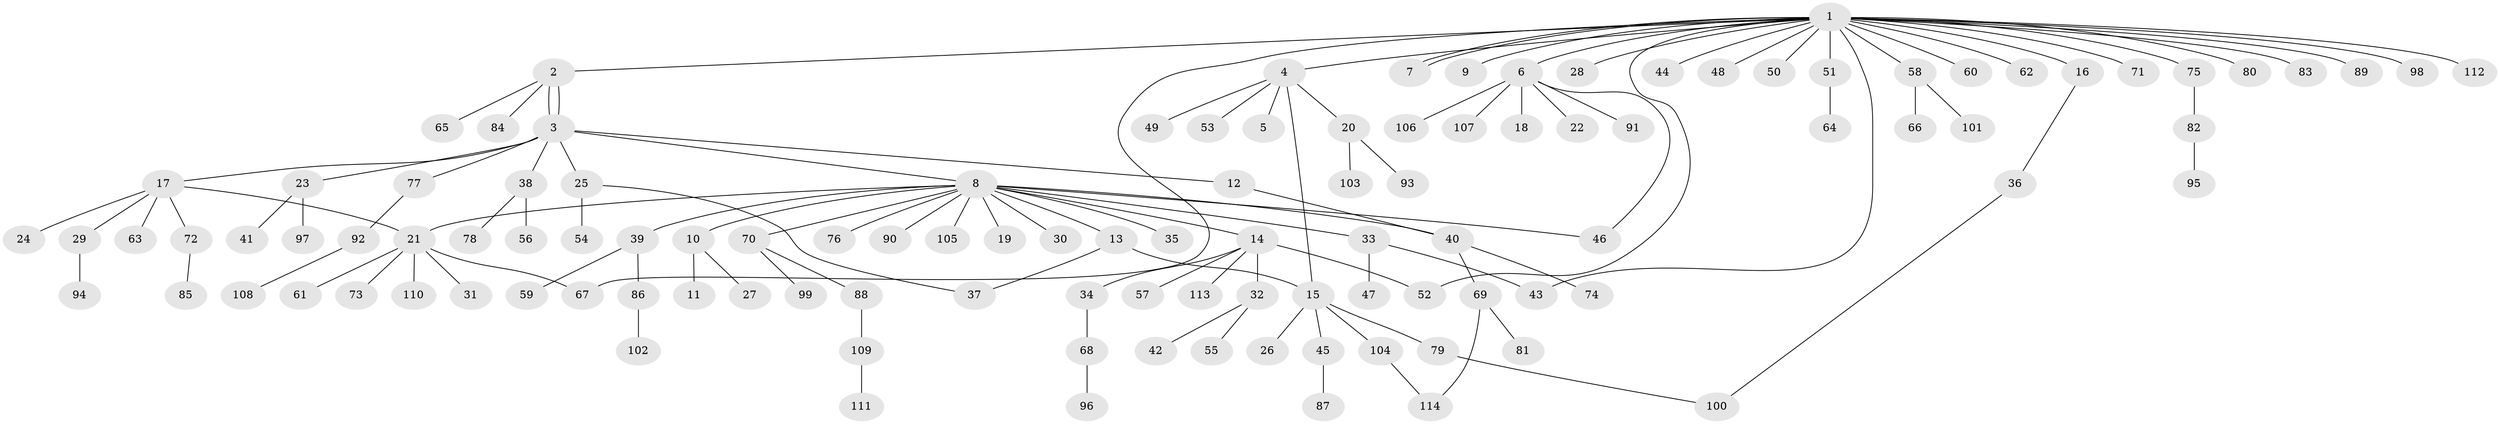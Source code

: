 // coarse degree distribution, {26: 0.014705882352941176, 10: 0.014705882352941176, 5: 0.029411764705882353, 1: 0.6617647058823529, 7: 0.014705882352941176, 2: 0.19117647058823528, 18: 0.014705882352941176, 3: 0.058823529411764705}
// Generated by graph-tools (version 1.1) at 2025/17/03/04/25 18:17:58]
// undirected, 114 vertices, 125 edges
graph export_dot {
graph [start="1"]
  node [color=gray90,style=filled];
  1;
  2;
  3;
  4;
  5;
  6;
  7;
  8;
  9;
  10;
  11;
  12;
  13;
  14;
  15;
  16;
  17;
  18;
  19;
  20;
  21;
  22;
  23;
  24;
  25;
  26;
  27;
  28;
  29;
  30;
  31;
  32;
  33;
  34;
  35;
  36;
  37;
  38;
  39;
  40;
  41;
  42;
  43;
  44;
  45;
  46;
  47;
  48;
  49;
  50;
  51;
  52;
  53;
  54;
  55;
  56;
  57;
  58;
  59;
  60;
  61;
  62;
  63;
  64;
  65;
  66;
  67;
  68;
  69;
  70;
  71;
  72;
  73;
  74;
  75;
  76;
  77;
  78;
  79;
  80;
  81;
  82;
  83;
  84;
  85;
  86;
  87;
  88;
  89;
  90;
  91;
  92;
  93;
  94;
  95;
  96;
  97;
  98;
  99;
  100;
  101;
  102;
  103;
  104;
  105;
  106;
  107;
  108;
  109;
  110;
  111;
  112;
  113;
  114;
  1 -- 2;
  1 -- 4;
  1 -- 6;
  1 -- 7;
  1 -- 7;
  1 -- 9;
  1 -- 16;
  1 -- 28;
  1 -- 43;
  1 -- 44;
  1 -- 48;
  1 -- 50;
  1 -- 51;
  1 -- 52;
  1 -- 58;
  1 -- 60;
  1 -- 62;
  1 -- 67;
  1 -- 71;
  1 -- 75;
  1 -- 80;
  1 -- 83;
  1 -- 89;
  1 -- 98;
  1 -- 112;
  2 -- 3;
  2 -- 3;
  2 -- 65;
  2 -- 84;
  3 -- 8;
  3 -- 12;
  3 -- 17;
  3 -- 23;
  3 -- 25;
  3 -- 38;
  3 -- 77;
  4 -- 5;
  4 -- 15;
  4 -- 20;
  4 -- 49;
  4 -- 53;
  6 -- 18;
  6 -- 22;
  6 -- 46;
  6 -- 91;
  6 -- 106;
  6 -- 107;
  8 -- 10;
  8 -- 13;
  8 -- 14;
  8 -- 19;
  8 -- 21;
  8 -- 30;
  8 -- 33;
  8 -- 35;
  8 -- 39;
  8 -- 40;
  8 -- 46;
  8 -- 70;
  8 -- 76;
  8 -- 90;
  8 -- 105;
  10 -- 11;
  10 -- 27;
  12 -- 40;
  13 -- 15;
  13 -- 37;
  14 -- 32;
  14 -- 34;
  14 -- 52;
  14 -- 57;
  14 -- 113;
  15 -- 26;
  15 -- 45;
  15 -- 79;
  15 -- 104;
  16 -- 36;
  17 -- 21;
  17 -- 24;
  17 -- 29;
  17 -- 63;
  17 -- 72;
  20 -- 93;
  20 -- 103;
  21 -- 31;
  21 -- 61;
  21 -- 67;
  21 -- 73;
  21 -- 110;
  23 -- 41;
  23 -- 97;
  25 -- 37;
  25 -- 54;
  29 -- 94;
  32 -- 42;
  32 -- 55;
  33 -- 43;
  33 -- 47;
  34 -- 68;
  36 -- 100;
  38 -- 56;
  38 -- 78;
  39 -- 59;
  39 -- 86;
  40 -- 69;
  40 -- 74;
  45 -- 87;
  51 -- 64;
  58 -- 66;
  58 -- 101;
  68 -- 96;
  69 -- 81;
  69 -- 114;
  70 -- 88;
  70 -- 99;
  72 -- 85;
  75 -- 82;
  77 -- 92;
  79 -- 100;
  82 -- 95;
  86 -- 102;
  88 -- 109;
  92 -- 108;
  104 -- 114;
  109 -- 111;
}
